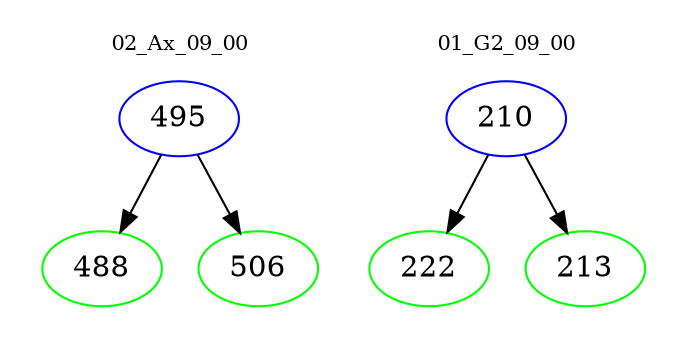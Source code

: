 digraph{
subgraph cluster_0 {
color = white
label = "02_Ax_09_00";
fontsize=10;
T0_495 [label="495", color="blue"]
T0_495 -> T0_488 [color="black"]
T0_488 [label="488", color="green"]
T0_495 -> T0_506 [color="black"]
T0_506 [label="506", color="green"]
}
subgraph cluster_1 {
color = white
label = "01_G2_09_00";
fontsize=10;
T1_210 [label="210", color="blue"]
T1_210 -> T1_222 [color="black"]
T1_222 [label="222", color="green"]
T1_210 -> T1_213 [color="black"]
T1_213 [label="213", color="green"]
}
}
